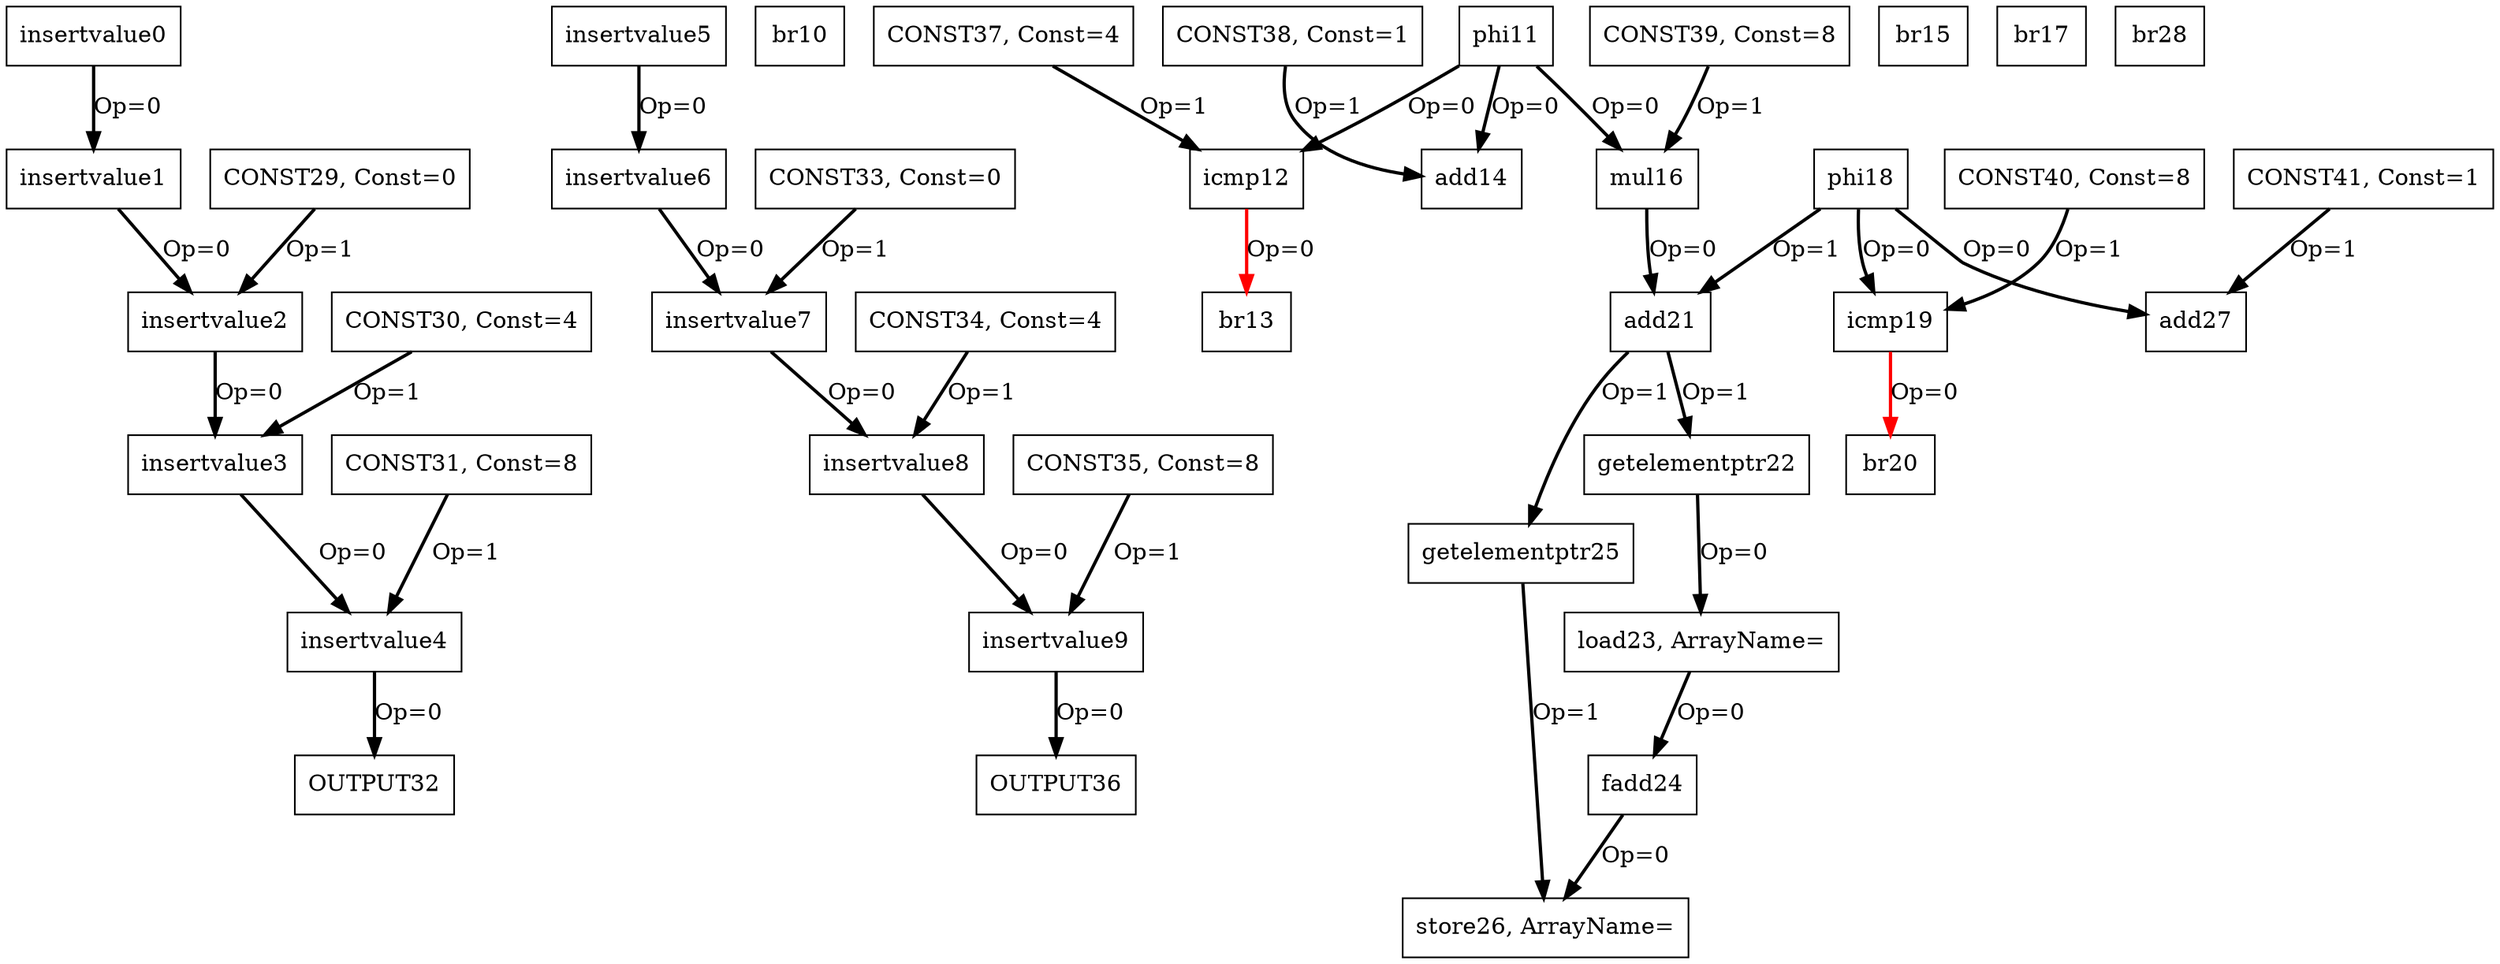 Digraph G {
insertvalue0[label = "insertvalue0", shape = box, color = black];
insertvalue1[label = "insertvalue1", shape = box, color = black];
insertvalue2[label = "insertvalue2", shape = box, color = black];
insertvalue3[label = "insertvalue3", shape = box, color = black];
insertvalue4[label = "insertvalue4", shape = box, color = black];
insertvalue5[label = "insertvalue5", shape = box, color = black];
insertvalue6[label = "insertvalue6", shape = box, color = black];
insertvalue7[label = "insertvalue7", shape = box, color = black];
insertvalue8[label = "insertvalue8", shape = box, color = black];
insertvalue9[label = "insertvalue9", shape = box, color = black];
br10[label = "br10", shape = box, color = black];
phi11[label = "phi11", shape = box, color = black];
icmp12[label = "icmp12", shape = box, color = black];
br13[label = "br13", shape = box, color = black];
add14[label = "add14", shape = box, color = black];
br15[label = "br15", shape = box, color = black];
mul16[label = "mul16", shape = box, color = black];
br17[label = "br17", shape = box, color = black];
phi18[label = "phi18", shape = box, color = black];
icmp19[label = "icmp19", shape = box, color = black];
br20[label = "br20", shape = box, color = black];
add21[label = "add21", shape = box, color = black];
getelementptr22[label = "getelementptr22", shape = box, color = black];
load23[label = "load23, ArrayName=", shape = box, color = black];
fadd24[label = "fadd24", shape = box, color = black];
getelementptr25[label = "getelementptr25", shape = box, color = black];
store26[label = "store26, ArrayName=", shape = box, color = black];
add27[label = "add27", shape = box, color = black];
br28[label = "br28", shape = box, color = black];
CONST29[label = "CONST29, Const=0", shape = box, color = black];
CONST30[label = "CONST30, Const=4", shape = box, color = black];
CONST31[label = "CONST31, Const=8", shape = box, color = black];
OUTPUT32[label = "OUTPUT32", shape = box, color = black];
CONST33[label = "CONST33, Const=0", shape = box, color = black];
CONST34[label = "CONST34, Const=4", shape = box, color = black];
CONST35[label = "CONST35, Const=8", shape = box, color = black];
OUTPUT36[label = "OUTPUT36", shape = box, color = black];
CONST37[label = "CONST37, Const=4", shape = box, color = black];
CONST38[label = "CONST38, Const=1", shape = box, color = black];
CONST39[label = "CONST39, Const=8", shape = box, color = black];
CONST40[label = "CONST40, Const=8", shape = box, color = black];
CONST41[label = "CONST41, Const=1", shape = box, color = black];
insertvalue0 -> insertvalue1[color = black, style = bold, label = "Op=0"];
insertvalue1 -> insertvalue2[color = black, style = bold, label = "Op=0"];
CONST29 -> insertvalue2[color = black, style = bold, label = "Op=1"];
insertvalue2 -> insertvalue3[color = black, style = bold, label = "Op=0"];
CONST30 -> insertvalue3[color = black, style = bold, label = "Op=1"];
insertvalue3 -> insertvalue4[color = black, style = bold, label = "Op=0"];
CONST31 -> insertvalue4[color = black, style = bold, label = "Op=1"];
insertvalue4 -> OUTPUT32[color = black, style = bold, label = "Op=0"];
insertvalue5 -> insertvalue6[color = black, style = bold, label = "Op=0"];
insertvalue6 -> insertvalue7[color = black, style = bold, label = "Op=0"];
CONST33 -> insertvalue7[color = black, style = bold, label = "Op=1"];
insertvalue7 -> insertvalue8[color = black, style = bold, label = "Op=0"];
CONST34 -> insertvalue8[color = black, style = bold, label = "Op=1"];
insertvalue8 -> insertvalue9[color = black, style = bold, label = "Op=0"];
CONST35 -> insertvalue9[color = black, style = bold, label = "Op=1"];
insertvalue9 -> OUTPUT36[color = black, style = bold, label = "Op=0"];
phi11 -> add14[color = black, style = bold, label = "Op=0"];
phi11 -> mul16[color = black, style = bold, label = "Op=0"];
phi11 -> icmp12[color = black, style = bold, label = "Op=0"];
CONST37 -> icmp12[color = black, style = bold, label = "Op=1"];
icmp12 -> br13[color = red, style = bold, label = "Op=0"];
CONST38 -> add14[color = black, style = bold, label = "Op=1"];
CONST39 -> mul16[color = black, style = bold, label = "Op=1"];
mul16 -> add21[color = black, style = bold, label = "Op=0"];
phi18 -> add27[color = black, style = bold, label = "Op=0"];
phi18 -> add21[color = black, style = bold, label = "Op=1"];
phi18 -> icmp19[color = black, style = bold, label = "Op=0"];
CONST40 -> icmp19[color = black, style = bold, label = "Op=1"];
icmp19 -> br20[color = red, style = bold, label = "Op=0"];
add21 -> getelementptr25[color = black, style = bold, label = "Op=1"];
add21 -> getelementptr22[color = black, style = bold, label = "Op=1"];
getelementptr22 -> load23[color = black, style = bold, label = "Op=0"];
load23 -> fadd24[color = black, style = bold, label = "Op=0"];
fadd24 -> store26[color = black, style = bold, label = "Op=0"];
getelementptr25 -> store26[color = black, style = bold, label = "Op=1"];
CONST41 -> add27[color = black, style = bold, label = "Op=1"];
}
